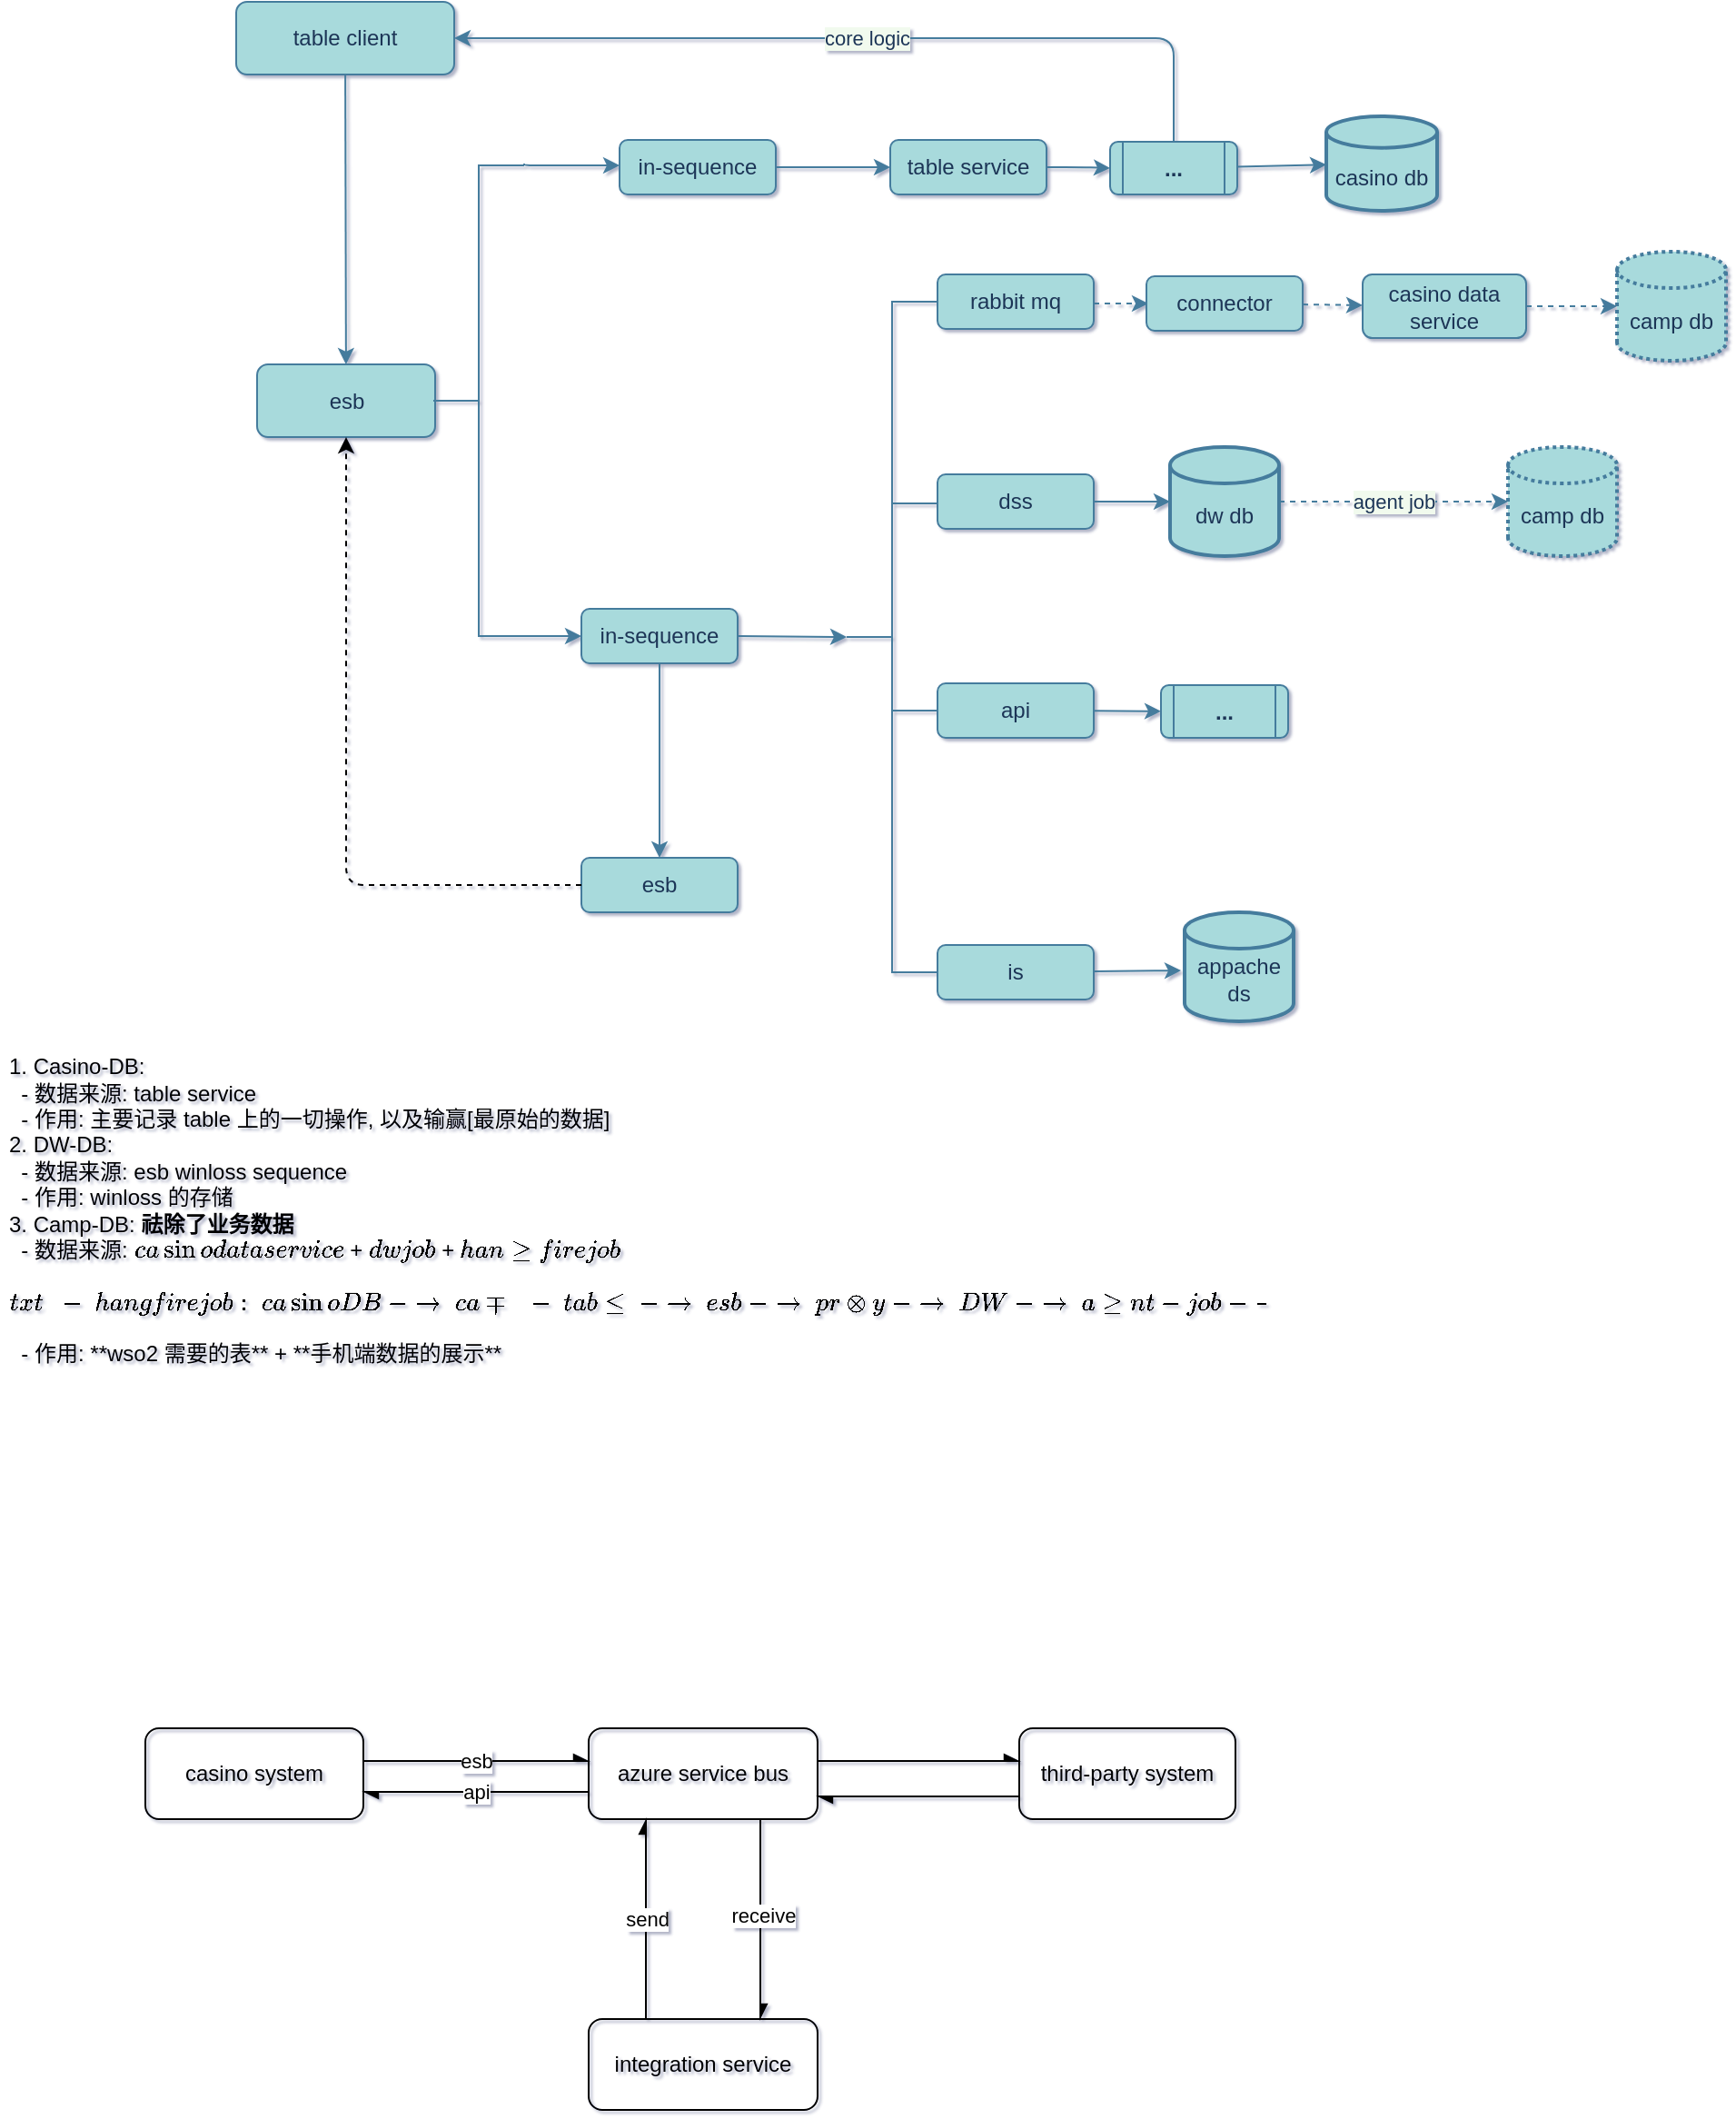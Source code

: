 <mxfile version="13.7.2" type="github">
  <diagram id="_4T7332s6qqC0iSp6x48" name="Page-1">
    <mxGraphModel dx="942" dy="621" grid="1" gridSize="10" guides="1" tooltips="1" connect="1" arrows="1" fold="1" page="1" pageScale="1" pageWidth="827" pageHeight="1169" math="0" shadow="1">
      <root>
        <mxCell id="0" />
        <mxCell id="1" parent="0" />
        <mxCell id="gm_n-ACZynz3XcOMJZWt-2" value="" style="edgeStyle=none;orthogonalLoop=1;jettySize=auto;html=1;labelBackgroundColor=#F1FAEE;strokeColor=#457B9D;fontColor=#1D3557;" parent="1" source="gm_n-ACZynz3XcOMJZWt-3" target="gm_n-ACZynz3XcOMJZWt-4" edge="1">
          <mxGeometry relative="1" as="geometry" />
        </mxCell>
        <mxCell id="gm_n-ACZynz3XcOMJZWt-3" value="table client" style="whiteSpace=wrap;html=1;fontSize=12;glass=0;strokeWidth=1;shadow=0;strokeColor=#457B9D;fillColor=#A8DADC;fontColor=#1D3557;rounded=1;" parent="1" vertex="1">
          <mxGeometry x="170" y="40" width="120" height="40" as="geometry" />
        </mxCell>
        <mxCell id="gm_n-ACZynz3XcOMJZWt-4" value="esb" style="whiteSpace=wrap;html=1;fontSize=12;glass=0;strokeWidth=1;shadow=0;fillColor=#A8DADC;strokeColor=#457B9D;fontColor=#1D3557;rounded=1;" parent="1" vertex="1">
          <mxGeometry x="181.5" y="239.5" width="98" height="40" as="geometry" />
        </mxCell>
        <mxCell id="gm_n-ACZynz3XcOMJZWt-5" value="" style="edgeStyle=orthogonalEdgeStyle;orthogonalLoop=1;jettySize=auto;html=1;exitX=1;exitY=0;exitDx=0;exitDy=0;exitPerimeter=0;labelBackgroundColor=#F1FAEE;strokeColor=#457B9D;fontColor=#1D3557;" parent="1" edge="1">
          <mxGeometry relative="1" as="geometry">
            <mxPoint x="328.5" y="129" as="sourcePoint" />
            <mxPoint x="381" y="130" as="targetPoint" />
            <Array as="points">
              <mxPoint x="340" y="130" />
              <mxPoint x="340" y="130" />
            </Array>
          </mxGeometry>
        </mxCell>
        <mxCell id="gm_n-ACZynz3XcOMJZWt-6" style="edgeStyle=none;orthogonalLoop=1;jettySize=auto;html=1;exitX=1;exitY=1;exitDx=0;exitDy=0;exitPerimeter=0;entryX=0;entryY=0.5;entryDx=0;entryDy=0;labelBackgroundColor=#F1FAEE;strokeColor=#457B9D;fontColor=#1D3557;" parent="1" source="gm_n-ACZynz3XcOMJZWt-7" target="gm_n-ACZynz3XcOMJZWt-13" edge="1">
          <mxGeometry relative="1" as="geometry" />
        </mxCell>
        <mxCell id="gm_n-ACZynz3XcOMJZWt-7" value="" style="strokeWidth=1;html=1;shape=mxgraph.flowchart.annotation_2;align=left;labelPosition=right;pointerEvents=1;fillColor=#A8DADC;strokeColor=#457B9D;fontColor=#1D3557;rounded=1;" parent="1" vertex="1">
          <mxGeometry x="278.5" y="130" width="50" height="259" as="geometry" />
        </mxCell>
        <mxCell id="gm_n-ACZynz3XcOMJZWt-8" value="in-sequence" style="whiteSpace=wrap;html=1;align=center;strokeWidth=1;fillColor=#A8DADC;strokeColor=#457B9D;fontColor=#1D3557;rounded=1;" parent="1" vertex="1">
          <mxGeometry x="381" y="116" width="86" height="30" as="geometry" />
        </mxCell>
        <mxCell id="gm_n-ACZynz3XcOMJZWt-9" value="" style="edgeStyle=none;orthogonalLoop=1;jettySize=auto;html=1;labelBackgroundColor=#F1FAEE;strokeColor=#457B9D;fontColor=#1D3557;" parent="1" source="gm_n-ACZynz3XcOMJZWt-10" target="gm_n-ACZynz3XcOMJZWt-32" edge="1">
          <mxGeometry relative="1" as="geometry" />
        </mxCell>
        <mxCell id="gm_n-ACZynz3XcOMJZWt-10" value="&lt;b&gt;...&lt;/b&gt;" style="shape=process;whiteSpace=wrap;html=1;backgroundOutline=1;strokeWidth=1;fillColor=#A8DADC;strokeColor=#457B9D;fontColor=#1D3557;rounded=1;" parent="1" vertex="1">
          <mxGeometry x="651" y="117" width="70" height="29" as="geometry" />
        </mxCell>
        <mxCell id="gm_n-ACZynz3XcOMJZWt-11" value="core logic" style="endArrow=classic;html=1;entryX=1;entryY=0.5;entryDx=0;entryDy=0;exitX=0.5;exitY=0;exitDx=0;exitDy=0;fillColor=#A8DADC;strokeColor=#457B9D;labelBackgroundColor=#F1FAEE;fontColor=#1D3557;" parent="1" source="gm_n-ACZynz3XcOMJZWt-10" edge="1">
          <mxGeometry width="50" height="50" relative="1" as="geometry">
            <mxPoint x="686" y="87" as="sourcePoint" />
            <mxPoint x="290" y="60" as="targetPoint" />
            <Array as="points">
              <mxPoint x="686" y="60" />
            </Array>
          </mxGeometry>
        </mxCell>
        <mxCell id="gm_n-ACZynz3XcOMJZWt-12" value="" style="edgeStyle=none;orthogonalLoop=1;jettySize=auto;html=1;labelBackgroundColor=#F1FAEE;strokeColor=#457B9D;fontColor=#1D3557;" parent="1" source="gm_n-ACZynz3XcOMJZWt-13" target="gm_n-ACZynz3XcOMJZWt-20" edge="1">
          <mxGeometry relative="1" as="geometry">
            <mxPoint x="405.526" y="465" as="targetPoint" />
          </mxGeometry>
        </mxCell>
        <mxCell id="gm_n-ACZynz3XcOMJZWt-13" value="in-sequence" style="whiteSpace=wrap;html=1;align=center;strokeWidth=1;fillColor=#A8DADC;strokeColor=#457B9D;fontColor=#1D3557;rounded=1;" parent="1" vertex="1">
          <mxGeometry x="360" y="374" width="86" height="30" as="geometry" />
        </mxCell>
        <mxCell id="gm_n-ACZynz3XcOMJZWt-14" value="" style="endArrow=classic;html=1;exitX=1;exitY=0.5;exitDx=0;exitDy=0;labelBackgroundColor=#F1FAEE;strokeColor=#457B9D;fontColor=#1D3557;" parent="1" source="gm_n-ACZynz3XcOMJZWt-8" edge="1">
          <mxGeometry width="50" height="50" relative="1" as="geometry">
            <mxPoint x="480" y="181" as="sourcePoint" />
            <mxPoint x="530" y="131" as="targetPoint" />
          </mxGeometry>
        </mxCell>
        <mxCell id="gm_n-ACZynz3XcOMJZWt-15" style="orthogonalLoop=1;jettySize=auto;html=1;exitX=1;exitY=0.5;exitDx=0;exitDy=0;entryX=0;entryY=0.5;entryDx=0;entryDy=0;entryPerimeter=0;labelBackgroundColor=#F1FAEE;strokeColor=#457B9D;fontColor=#1D3557;" parent="1" source="gm_n-ACZynz3XcOMJZWt-13" target="gm_n-ACZynz3XcOMJZWt-16" edge="1">
          <mxGeometry relative="1" as="geometry" />
        </mxCell>
        <mxCell id="gm_n-ACZynz3XcOMJZWt-16" value="" style="strokeWidth=1;html=1;shape=mxgraph.flowchart.annotation_2;align=left;labelPosition=right;pointerEvents=1;fillColor=#A8DADC;strokeColor=#457B9D;fontColor=#1D3557;rounded=1;" parent="1" vertex="1">
          <mxGeometry x="506" y="205" width="50" height="369" as="geometry" />
        </mxCell>
        <mxCell id="gm_n-ACZynz3XcOMJZWt-17" value="" style="endArrow=none;html=1;entryX=1;entryY=0.5;entryDx=0;entryDy=0;entryPerimeter=0;labelBackgroundColor=#F1FAEE;strokeColor=#457B9D;fontColor=#1D3557;" parent="1" edge="1">
          <mxGeometry width="50" height="50" relative="1" as="geometry">
            <mxPoint x="531" y="316" as="sourcePoint" />
            <mxPoint x="557" y="316" as="targetPoint" />
          </mxGeometry>
        </mxCell>
        <mxCell id="gm_n-ACZynz3XcOMJZWt-18" value="" style="edgeStyle=orthogonalEdgeStyle;orthogonalLoop=1;jettySize=auto;html=1;labelBackgroundColor=#F1FAEE;strokeColor=#457B9D;fontColor=#1D3557;" parent="1" source="gm_n-ACZynz3XcOMJZWt-19" target="gm_n-ACZynz3XcOMJZWt-10" edge="1">
          <mxGeometry relative="1" as="geometry" />
        </mxCell>
        <mxCell id="gm_n-ACZynz3XcOMJZWt-19" value="table service" style="whiteSpace=wrap;html=1;align=center;strokeWidth=1;fillColor=#A8DADC;strokeColor=#457B9D;fontColor=#1D3557;rounded=1;" parent="1" vertex="1">
          <mxGeometry x="530" y="116" width="86" height="30" as="geometry" />
        </mxCell>
        <mxCell id="gm_n-ACZynz3XcOMJZWt-20" value="esb" style="whiteSpace=wrap;html=1;align=center;strokeWidth=1;fillColor=#A8DADC;strokeColor=#457B9D;fontColor=#1D3557;rounded=1;" parent="1" vertex="1">
          <mxGeometry x="360" y="511" width="86" height="30" as="geometry" />
        </mxCell>
        <mxCell id="gm_n-ACZynz3XcOMJZWt-21" value="rabbit mq" style="whiteSpace=wrap;html=1;align=center;strokeWidth=1;fillColor=#A8DADC;strokeColor=#457B9D;fontColor=#1D3557;rounded=1;" parent="1" vertex="1">
          <mxGeometry x="556" y="190" width="86" height="30" as="geometry" />
        </mxCell>
        <mxCell id="gm_n-ACZynz3XcOMJZWt-22" style="edgeStyle=none;orthogonalLoop=1;jettySize=auto;html=1;entryX=0;entryY=0.5;entryDx=0;entryDy=0;entryPerimeter=0;labelBackgroundColor=#F1FAEE;strokeColor=#457B9D;fontColor=#1D3557;" parent="1" source="gm_n-ACZynz3XcOMJZWt-23" target="gm_n-ACZynz3XcOMJZWt-34" edge="1">
          <mxGeometry relative="1" as="geometry">
            <mxPoint x="670" y="315" as="targetPoint" />
          </mxGeometry>
        </mxCell>
        <mxCell id="gm_n-ACZynz3XcOMJZWt-23" value="dss" style="whiteSpace=wrap;html=1;align=center;strokeWidth=1;fillColor=#A8DADC;strokeColor=#457B9D;fontColor=#1D3557;rounded=1;" parent="1" vertex="1">
          <mxGeometry x="556" y="300" width="86" height="30" as="geometry" />
        </mxCell>
        <mxCell id="gm_n-ACZynz3XcOMJZWt-24" value="" style="edgeStyle=none;orthogonalLoop=1;jettySize=auto;html=1;labelBackgroundColor=#F1FAEE;strokeColor=#457B9D;fontColor=#1D3557;" parent="1" source="gm_n-ACZynz3XcOMJZWt-25" edge="1">
          <mxGeometry relative="1" as="geometry">
            <mxPoint x="690" y="573" as="targetPoint" />
          </mxGeometry>
        </mxCell>
        <mxCell id="gm_n-ACZynz3XcOMJZWt-25" value="is" style="whiteSpace=wrap;html=1;align=center;strokeWidth=1;fillColor=#A8DADC;strokeColor=#457B9D;fontColor=#1D3557;rounded=1;" parent="1" vertex="1">
          <mxGeometry x="556" y="559" width="86" height="30" as="geometry" />
        </mxCell>
        <mxCell id="gm_n-ACZynz3XcOMJZWt-26" style="edgeStyle=none;orthogonalLoop=1;jettySize=auto;html=1;labelBackgroundColor=#F1FAEE;strokeColor=#457B9D;fontColor=#1D3557;dashed=1;" parent="1" edge="1">
          <mxGeometry relative="1" as="geometry">
            <mxPoint x="672" y="206" as="targetPoint" />
            <mxPoint x="642" y="206" as="sourcePoint" />
          </mxGeometry>
        </mxCell>
        <mxCell id="gm_n-ACZynz3XcOMJZWt-27" value="" style="edgeStyle=none;orthogonalLoop=1;jettySize=auto;html=1;labelBackgroundColor=#F1FAEE;strokeColor=#457B9D;fontColor=#1D3557;dashed=1;" parent="1" source="gm_n-ACZynz3XcOMJZWt-28" target="gm_n-ACZynz3XcOMJZWt-30" edge="1">
          <mxGeometry relative="1" as="geometry" />
        </mxCell>
        <mxCell id="gm_n-ACZynz3XcOMJZWt-28" value="connector" style="whiteSpace=wrap;html=1;align=center;strokeWidth=1;fillColor=#A8DADC;strokeColor=#457B9D;fontColor=#1D3557;rounded=1;" parent="1" vertex="1">
          <mxGeometry x="671" y="191" width="86" height="30" as="geometry" />
        </mxCell>
        <mxCell id="gm_n-ACZynz3XcOMJZWt-29" value="" style="edgeStyle=none;orthogonalLoop=1;jettySize=auto;html=1;labelBackgroundColor=#F1FAEE;strokeColor=#457B9D;fontColor=#1D3557;entryX=0;entryY=0.5;entryDx=0;entryDy=0;entryPerimeter=0;dashed=1;" parent="1" source="gm_n-ACZynz3XcOMJZWt-30" target="gm_n-ACZynz3XcOMJZWt-31" edge="1">
          <mxGeometry relative="1" as="geometry">
            <mxPoint x="910" y="208" as="targetPoint" />
          </mxGeometry>
        </mxCell>
        <mxCell id="gm_n-ACZynz3XcOMJZWt-30" value="casino data service" style="whiteSpace=wrap;html=1;align=center;strokeWidth=1;fillColor=#A8DADC;strokeColor=#457B9D;fontColor=#1D3557;rounded=1;" parent="1" vertex="1">
          <mxGeometry x="790" y="190" width="90" height="35" as="geometry" />
        </mxCell>
        <mxCell id="gm_n-ACZynz3XcOMJZWt-31" value="&lt;br&gt;camp db" style="strokeWidth=2;html=1;shape=mxgraph.flowchart.database;whiteSpace=wrap;fillColor=#A8DADC;strokeColor=#457B9D;fontColor=#1D3557;dashed=1;dashPattern=1 1;rounded=1;" parent="1" vertex="1">
          <mxGeometry x="930" y="177.5" width="60" height="60" as="geometry" />
        </mxCell>
        <mxCell id="gm_n-ACZynz3XcOMJZWt-32" value="&lt;br&gt;casino db" style="strokeWidth=2;html=1;shape=mxgraph.flowchart.database;whiteSpace=wrap;fillColor=#A8DADC;strokeColor=#457B9D;fontColor=#1D3557;rounded=1;" parent="1" vertex="1">
          <mxGeometry x="770" y="103" width="61" height="52" as="geometry" />
        </mxCell>
        <mxCell id="gm_n-ACZynz3XcOMJZWt-33" value="agent job" style="edgeStyle=none;orthogonalLoop=1;jettySize=auto;html=1;labelBackgroundColor=#F1FAEE;strokeColor=#457B9D;fontColor=#1D3557;dashed=1;" parent="1" source="gm_n-ACZynz3XcOMJZWt-34" target="gm_n-ACZynz3XcOMJZWt-35" edge="1">
          <mxGeometry relative="1" as="geometry" />
        </mxCell>
        <mxCell id="gm_n-ACZynz3XcOMJZWt-34" value="&lt;br&gt;dw db" style="strokeWidth=2;html=1;shape=mxgraph.flowchart.database;whiteSpace=wrap;fillColor=#A8DADC;strokeColor=#457B9D;fontColor=#1D3557;rounded=1;" parent="1" vertex="1">
          <mxGeometry x="684" y="285" width="60" height="60" as="geometry" />
        </mxCell>
        <mxCell id="gm_n-ACZynz3XcOMJZWt-35" value="&lt;br&gt;camp db" style="strokeWidth=2;html=1;shape=mxgraph.flowchart.database;whiteSpace=wrap;fillColor=#A8DADC;strokeColor=#457B9D;fontColor=#1D3557;dashed=1;dashPattern=1 1;rounded=1;" parent="1" vertex="1">
          <mxGeometry x="870" y="285" width="60" height="60" as="geometry" />
        </mxCell>
        <mxCell id="gm_n-ACZynz3XcOMJZWt-36" value="&lt;br&gt;appache ds" style="strokeWidth=2;html=1;shape=mxgraph.flowchart.database;whiteSpace=wrap;fillColor=#A8DADC;strokeColor=#457B9D;fontColor=#1D3557;rounded=1;" parent="1" vertex="1">
          <mxGeometry x="692" y="541" width="60" height="60" as="geometry" />
        </mxCell>
        <mxCell id="gm_n-ACZynz3XcOMJZWt-37" style="edgeStyle=none;orthogonalLoop=1;jettySize=auto;html=1;exitX=0.5;exitY=1;exitDx=0;exitDy=0;exitPerimeter=0;labelBackgroundColor=#F1FAEE;strokeColor=#457B9D;fontColor=#1D3557;" parent="1" source="gm_n-ACZynz3XcOMJZWt-7" target="gm_n-ACZynz3XcOMJZWt-7" edge="1">
          <mxGeometry relative="1" as="geometry" />
        </mxCell>
        <mxCell id="gm_n-ACZynz3XcOMJZWt-38" value="" style="endArrow=none;html=1;labelBackgroundColor=#F1FAEE;strokeColor=#457B9D;fontColor=#1D3557;" parent="1" edge="1">
          <mxGeometry width="50" height="50" relative="1" as="geometry">
            <mxPoint x="560" y="430" as="sourcePoint" />
            <mxPoint x="531" y="430" as="targetPoint" />
          </mxGeometry>
        </mxCell>
        <mxCell id="gm_n-ACZynz3XcOMJZWt-39" value="" style="edgeStyle=none;orthogonalLoop=1;jettySize=auto;html=1;labelBackgroundColor=#F1FAEE;strokeColor=#457B9D;fontColor=#1D3557;" parent="1" source="gm_n-ACZynz3XcOMJZWt-40" target="gm_n-ACZynz3XcOMJZWt-41" edge="1">
          <mxGeometry relative="1" as="geometry" />
        </mxCell>
        <mxCell id="gm_n-ACZynz3XcOMJZWt-40" value="api" style="whiteSpace=wrap;html=1;align=center;strokeWidth=1;fillColor=#A8DADC;strokeColor=#457B9D;fontColor=#1D3557;rounded=1;" parent="1" vertex="1">
          <mxGeometry x="556" y="415" width="86" height="30" as="geometry" />
        </mxCell>
        <mxCell id="gm_n-ACZynz3XcOMJZWt-41" value="&lt;b&gt;...&lt;/b&gt;" style="shape=process;whiteSpace=wrap;html=1;backgroundOutline=1;strokeWidth=1;fillColor=#A8DADC;strokeColor=#457B9D;fontColor=#1D3557;rounded=1;" parent="1" vertex="1">
          <mxGeometry x="679" y="416" width="70" height="29" as="geometry" />
        </mxCell>
        <mxCell id="gm_n-ACZynz3XcOMJZWt-43" value="1. Casino-DB:&lt;br&gt;&amp;nbsp; - 数据来源: table service&lt;br&gt;&amp;nbsp; - 作用: 主要记录 table 上的一切操作, 以及输赢[最原始的数据]&lt;br&gt;2. DW-DB:&lt;br&gt;&amp;nbsp; - 数据来源: esb winloss sequence&lt;br&gt;&amp;nbsp; - 作用: winloss 的存储&lt;br&gt;3. Camp-DB: &lt;b&gt;祛除了业务数据&lt;/b&gt;&lt;br&gt;&amp;nbsp; - 数据来源:&amp;nbsp;`casino data service`&amp;nbsp;+&amp;nbsp;`dw job`&amp;nbsp;+&amp;nbsp;`hange fire job`&lt;br&gt;&amp;nbsp; &amp;nbsp; ```txt&lt;br&gt;&amp;nbsp; &amp;nbsp; -&amp;nbsp;hangfire job:&amp;nbsp;casinoDB&amp;nbsp;--&amp;gt;&amp;nbsp;camp&lt;br&gt;&amp;nbsp; &amp;nbsp; -&amp;nbsp;table&amp;nbsp;--&amp;gt;&amp;nbsp;esb&amp;nbsp;--&amp;gt;&amp;nbsp;proxy&amp;nbsp;--&amp;gt;&amp;nbsp;DW&amp;nbsp;--&amp;gt;&amp;nbsp;agent-job&amp;nbsp;--&amp;gt;&amp;nbsp;camp&lt;br&gt;&amp;nbsp; &amp;nbsp; -&amp;nbsp;table&amp;nbsp;--&amp;gt;&amp;nbsp;esb&amp;nbsp;--&amp;gt;&amp;nbsp;proxy&amp;nbsp;--&amp;gt;&amp;nbsp;connectorcasino data&amp;nbsp; service&amp;nbsp;--&amp;gt;&amp;nbsp;camp&lt;br&gt;&amp;nbsp; &amp;nbsp; ```&lt;br&gt;&amp;nbsp; - 作用:&amp;nbsp;**wso2 需要的表**&amp;nbsp;+&amp;nbsp;**手机端数据的展示**" style="text;spacing=5;spacingTop=-20;overflow=hidden;align=left;shadow=0;html=1;whiteSpace=wrap;verticalAlign=middle;rounded=1;" parent="1" vertex="1">
          <mxGeometry x="40" y="610" width="700" height="210" as="geometry" />
        </mxCell>
        <mxCell id="QCnXCAdeGj5szQaQYv4q-26" value="" style="edgeStyle=segmentEdgeStyle;endArrow=classic;html=1;dashed=1;fontColor=#FF0000;entryX=0.5;entryY=1;entryDx=0;entryDy=0;" edge="1" parent="1" target="gm_n-ACZynz3XcOMJZWt-4">
          <mxGeometry width="50" height="50" relative="1" as="geometry">
            <mxPoint x="360" y="526" as="sourcePoint" />
            <mxPoint x="170" y="389" as="targetPoint" />
            <Array as="points">
              <mxPoint x="360" y="526" />
              <mxPoint x="231" y="526" />
            </Array>
          </mxGeometry>
        </mxCell>
        <mxCell id="QCnXCAdeGj5szQaQYv4q-33" value="api" style="edgeStyle=orthogonalEdgeStyle;orthogonalLoop=1;jettySize=auto;html=1;exitX=1;exitY=0.5;exitDx=0;exitDy=0;entryX=0;entryY=0.5;entryDx=0;entryDy=0;endArrow=async;endFill=1;labelBackgroundColor=#ffffff;" edge="1" parent="1">
          <mxGeometry relative="1" as="geometry">
            <mxPoint x="364" y="1025" as="sourcePoint" />
            <mxPoint x="240" y="1025" as="targetPoint" />
          </mxGeometry>
        </mxCell>
        <mxCell id="QCnXCAdeGj5szQaQYv4q-36" value="esb" style="edgeStyle=orthogonalEdgeStyle;orthogonalLoop=1;jettySize=auto;html=1;entryX=0;entryY=0.5;entryDx=0;entryDy=0;endArrow=async;endFill=1;" edge="1" parent="1">
          <mxGeometry relative="1" as="geometry">
            <mxPoint x="240" y="1008" as="sourcePoint" />
            <mxPoint x="364" y="1008" as="targetPoint" />
          </mxGeometry>
        </mxCell>
        <mxCell id="QCnXCAdeGj5szQaQYv4q-28" value="&lt;span&gt;casino system&lt;/span&gt;" style="whiteSpace=wrap;html=1;shadow=0;fillColor=none;gradientColor=none;align=center;rounded=1;" vertex="1" parent="1">
          <mxGeometry x="120" y="990" width="120" height="50" as="geometry" />
        </mxCell>
        <mxCell id="QCnXCAdeGj5szQaQYv4q-37" style="edgeStyle=orthogonalEdgeStyle;orthogonalLoop=1;jettySize=auto;html=1;entryX=0;entryY=0.5;entryDx=0;entryDy=0;endArrow=async;endFill=1;fontColor=#FF0000;" edge="1" parent="1">
          <mxGeometry relative="1" as="geometry">
            <mxPoint x="490" y="1008" as="sourcePoint" />
            <mxPoint x="601" y="1008" as="targetPoint" />
          </mxGeometry>
        </mxCell>
        <mxCell id="QCnXCAdeGj5szQaQYv4q-47" style="edgeStyle=orthogonalEdgeStyle;orthogonalLoop=1;jettySize=auto;html=1;exitX=0.75;exitY=1;exitDx=0;exitDy=0;entryX=0.75;entryY=0;entryDx=0;entryDy=0;endArrow=async;endFill=1;fontColor=#FF0000;" edge="1" parent="1" source="QCnXCAdeGj5szQaQYv4q-29" target="QCnXCAdeGj5szQaQYv4q-40">
          <mxGeometry relative="1" as="geometry" />
        </mxCell>
        <mxCell id="QCnXCAdeGj5szQaQYv4q-48" value="receive" style="edgeLabel;html=1;align=center;verticalAlign=middle;resizable=0;points=[];fontColor=#000000;" vertex="1" connectable="0" parent="QCnXCAdeGj5szQaQYv4q-47">
          <mxGeometry x="-0.182" y="1" relative="1" as="geometry">
            <mxPoint y="8" as="offset" />
          </mxGeometry>
        </mxCell>
        <mxCell id="QCnXCAdeGj5szQaQYv4q-29" value="azure service bus" style="whiteSpace=wrap;html=1;shadow=0;fillColor=none;gradientColor=none;align=center;rounded=1;" vertex="1" parent="1">
          <mxGeometry x="364" y="990" width="126" height="50" as="geometry" />
        </mxCell>
        <mxCell id="QCnXCAdeGj5szQaQYv4q-38" style="edgeStyle=orthogonalEdgeStyle;orthogonalLoop=1;jettySize=auto;html=1;exitX=0;exitY=0.75;exitDx=0;exitDy=0;entryX=1;entryY=0.75;entryDx=0;entryDy=0;endArrow=async;endFill=1;fontColor=#FF0000;" edge="1" parent="1" source="QCnXCAdeGj5szQaQYv4q-30" target="QCnXCAdeGj5szQaQYv4q-29">
          <mxGeometry relative="1" as="geometry" />
        </mxCell>
        <mxCell id="QCnXCAdeGj5szQaQYv4q-30" value="third-party system" style="whiteSpace=wrap;html=1;shadow=0;fillColor=none;gradientColor=none;align=center;rounded=1;" vertex="1" parent="1">
          <mxGeometry x="601" y="990" width="119" height="50" as="geometry" />
        </mxCell>
        <mxCell id="QCnXCAdeGj5szQaQYv4q-46" value="send" style="edgeStyle=orthogonalEdgeStyle;orthogonalLoop=1;jettySize=auto;html=1;exitX=0.25;exitY=0;exitDx=0;exitDy=0;entryX=0.25;entryY=1;entryDx=0;entryDy=0;endArrow=async;endFill=1;" edge="1" parent="1" source="QCnXCAdeGj5szQaQYv4q-40" target="QCnXCAdeGj5szQaQYv4q-29">
          <mxGeometry relative="1" as="geometry" />
        </mxCell>
        <mxCell id="QCnXCAdeGj5szQaQYv4q-40" value="integration service" style="whiteSpace=wrap;html=1;shadow=0;fillColor=none;gradientColor=none;align=center;rounded=1;" vertex="1" parent="1">
          <mxGeometry x="364" y="1150" width="126" height="50" as="geometry" />
        </mxCell>
      </root>
    </mxGraphModel>
  </diagram>
</mxfile>
